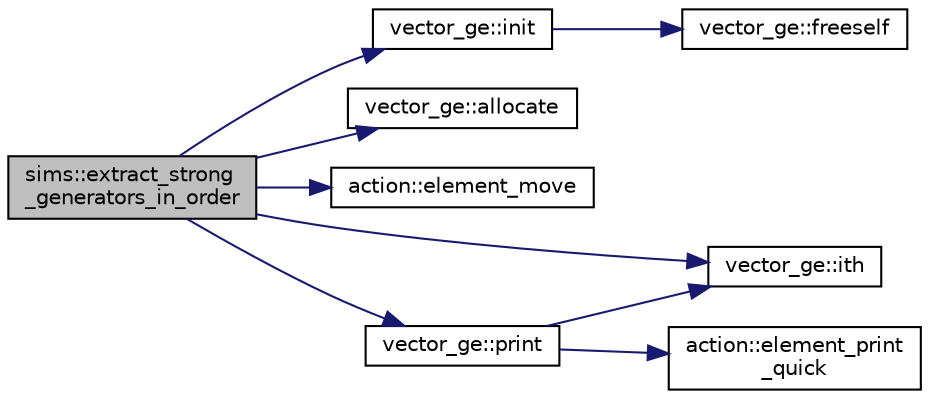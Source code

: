 digraph "sims::extract_strong_generators_in_order"
{
  edge [fontname="Helvetica",fontsize="10",labelfontname="Helvetica",labelfontsize="10"];
  node [fontname="Helvetica",fontsize="10",shape=record];
  rankdir="LR";
  Node4405 [label="sims::extract_strong\l_generators_in_order",height=0.2,width=0.4,color="black", fillcolor="grey75", style="filled", fontcolor="black"];
  Node4405 -> Node4406 [color="midnightblue",fontsize="10",style="solid",fontname="Helvetica"];
  Node4406 [label="vector_ge::init",height=0.2,width=0.4,color="black", fillcolor="white", style="filled",URL="$d4/d6e/classvector__ge.html#afe1d6befd1f1501e6be34afbaa9d30a8"];
  Node4406 -> Node4407 [color="midnightblue",fontsize="10",style="solid",fontname="Helvetica"];
  Node4407 [label="vector_ge::freeself",height=0.2,width=0.4,color="black", fillcolor="white", style="filled",URL="$d4/d6e/classvector__ge.html#aa002e4b715cc73a9b8b367d29700b452"];
  Node4405 -> Node4408 [color="midnightblue",fontsize="10",style="solid",fontname="Helvetica"];
  Node4408 [label="vector_ge::allocate",height=0.2,width=0.4,color="black", fillcolor="white", style="filled",URL="$d4/d6e/classvector__ge.html#a35b062a9201b30f0a87bf87702d243ae"];
  Node4405 -> Node4409 [color="midnightblue",fontsize="10",style="solid",fontname="Helvetica"];
  Node4409 [label="action::element_move",height=0.2,width=0.4,color="black", fillcolor="white", style="filled",URL="$d2/d86/classaction.html#a550947491bbb534d3d7951f50198a874"];
  Node4405 -> Node4410 [color="midnightblue",fontsize="10",style="solid",fontname="Helvetica"];
  Node4410 [label="vector_ge::ith",height=0.2,width=0.4,color="black", fillcolor="white", style="filled",URL="$d4/d6e/classvector__ge.html#a1ff002e8b746a9beb119d57dcd4a15ff"];
  Node4405 -> Node4411 [color="midnightblue",fontsize="10",style="solid",fontname="Helvetica"];
  Node4411 [label="vector_ge::print",height=0.2,width=0.4,color="black", fillcolor="white", style="filled",URL="$d4/d6e/classvector__ge.html#a0d260cce035c20b32d7989c50670aa8a"];
  Node4411 -> Node4412 [color="midnightblue",fontsize="10",style="solid",fontname="Helvetica"];
  Node4412 [label="action::element_print\l_quick",height=0.2,width=0.4,color="black", fillcolor="white", style="filled",URL="$d2/d86/classaction.html#a4844680cf6750396f76494a28655265b"];
  Node4411 -> Node4410 [color="midnightblue",fontsize="10",style="solid",fontname="Helvetica"];
}
